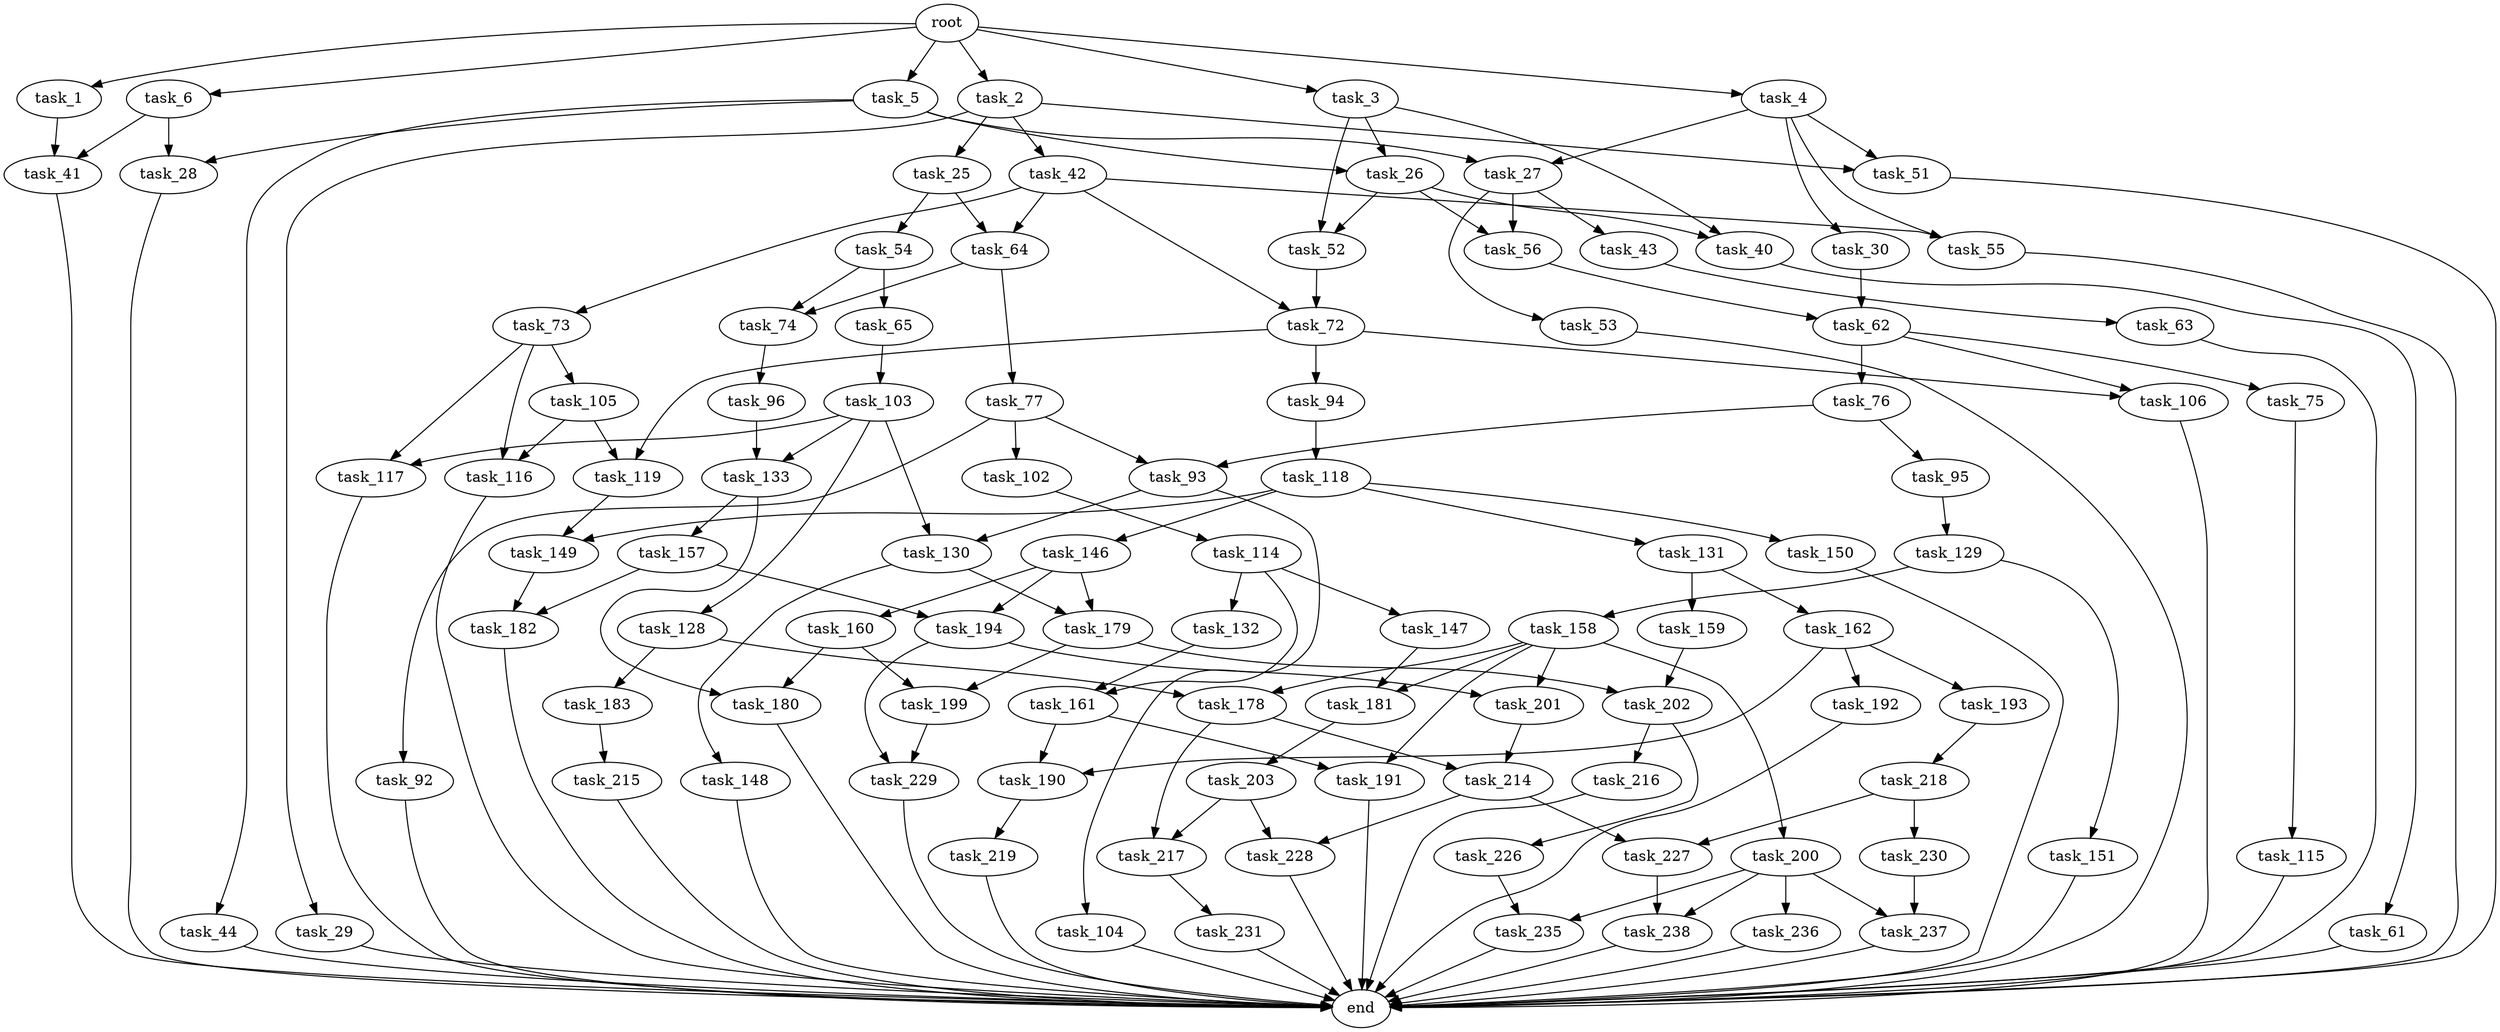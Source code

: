 digraph G {
  root [size="0.000000"];
  task_1 [size="4586369159.000000"];
  task_2 [size="19398543165.000000"];
  task_3 [size="22920740365.000000"];
  task_4 [size="8589934592.000000"];
  task_5 [size="549755813888.000000"];
  task_6 [size="95453781607.000000"];
  task_25 [size="624144278212.000000"];
  task_26 [size="549755813888.000000"];
  task_27 [size="1073741824000.000000"];
  task_28 [size="5839310642.000000"];
  task_29 [size="38218445089.000000"];
  task_30 [size="169952385815.000000"];
  task_40 [size="8144012436.000000"];
  task_41 [size="6974876605.000000"];
  task_42 [size="368293445632.000000"];
  task_43 [size="574746382.000000"];
  task_44 [size="4831793555.000000"];
  task_51 [size="134217728000.000000"];
  task_52 [size="68719476736.000000"];
  task_53 [size="11496143679.000000"];
  task_54 [size="133912044021.000000"];
  task_55 [size="10124490600.000000"];
  task_56 [size="368419264715.000000"];
  task_61 [size="34206732623.000000"];
  task_62 [size="782757789696.000000"];
  task_63 [size="28991029248.000000"];
  task_64 [size="230981294207.000000"];
  task_65 [size="1591087405.000000"];
  task_72 [size="128686078260.000000"];
  task_73 [size="231928233984.000000"];
  task_74 [size="91853153746.000000"];
  task_75 [size="6453981324.000000"];
  task_76 [size="42375506990.000000"];
  task_77 [size="577415720828.000000"];
  task_92 [size="368293445632.000000"];
  task_93 [size="112214562842.000000"];
  task_94 [size="231928233984.000000"];
  task_95 [size="515852785975.000000"];
  task_96 [size="324895006979.000000"];
  task_102 [size="104296207627.000000"];
  task_103 [size="231928233984.000000"];
  task_104 [size="2500987071.000000"];
  task_105 [size="4182877799.000000"];
  task_106 [size="2247817144.000000"];
  task_114 [size="368293445632.000000"];
  task_115 [size="2253423080.000000"];
  task_116 [size="226498333237.000000"];
  task_117 [size="134217728000.000000"];
  task_118 [size="200769696367.000000"];
  task_119 [size="1073741824000.000000"];
  task_128 [size="708629712743.000000"];
  task_129 [size="68719476736.000000"];
  task_130 [size="549755813888.000000"];
  task_131 [size="17233886182.000000"];
  task_132 [size="362877162948.000000"];
  task_133 [size="231928233984.000000"];
  task_146 [size="77606757742.000000"];
  task_147 [size="1073741824000.000000"];
  task_148 [size="5268211390.000000"];
  task_149 [size="68719476736.000000"];
  task_150 [size="37292944784.000000"];
  task_151 [size="15230159348.000000"];
  task_157 [size="368293445632.000000"];
  task_158 [size="532703404.000000"];
  task_159 [size="25162429525.000000"];
  task_160 [size="33941413412.000000"];
  task_161 [size="782757789696.000000"];
  task_162 [size="14598737906.000000"];
  task_178 [size="549755813888.000000"];
  task_179 [size="128776900271.000000"];
  task_180 [size="368293445632.000000"];
  task_181 [size="23988511460.000000"];
  task_182 [size="134217728000.000000"];
  task_183 [size="368293445632.000000"];
  task_190 [size="15342622750.000000"];
  task_191 [size="28991029248.000000"];
  task_192 [size="134217728000.000000"];
  task_193 [size="134217728000.000000"];
  task_194 [size="68719476736.000000"];
  task_199 [size="398591951146.000000"];
  task_200 [size="1073741824000.000000"];
  task_201 [size="368293445632.000000"];
  task_202 [size="28991029248.000000"];
  task_203 [size="549755813888.000000"];
  task_214 [size="782757789696.000000"];
  task_215 [size="9874433756.000000"];
  task_216 [size="7169276187.000000"];
  task_217 [size="134217728000.000000"];
  task_218 [size="272379659384.000000"];
  task_219 [size="782757789696.000000"];
  task_226 [size="31033474470.000000"];
  task_227 [size="28991029248.000000"];
  task_228 [size="4745269420.000000"];
  task_229 [size="200614089184.000000"];
  task_230 [size="549755813888.000000"];
  task_231 [size="1006955524471.000000"];
  task_235 [size="231928233984.000000"];
  task_236 [size="231928233984.000000"];
  task_237 [size="549755813888.000000"];
  task_238 [size="95473356064.000000"];
  end [size="0.000000"];

  root -> task_1 [size="1.000000"];
  root -> task_2 [size="1.000000"];
  root -> task_3 [size="1.000000"];
  root -> task_4 [size="1.000000"];
  root -> task_5 [size="1.000000"];
  root -> task_6 [size="1.000000"];
  task_1 -> task_41 [size="134217728.000000"];
  task_2 -> task_25 [size="679477248.000000"];
  task_2 -> task_29 [size="679477248.000000"];
  task_2 -> task_42 [size="679477248.000000"];
  task_2 -> task_51 [size="679477248.000000"];
  task_3 -> task_26 [size="411041792.000000"];
  task_3 -> task_40 [size="411041792.000000"];
  task_3 -> task_52 [size="411041792.000000"];
  task_4 -> task_27 [size="33554432.000000"];
  task_4 -> task_30 [size="33554432.000000"];
  task_4 -> task_51 [size="33554432.000000"];
  task_4 -> task_55 [size="33554432.000000"];
  task_5 -> task_26 [size="536870912.000000"];
  task_5 -> task_27 [size="536870912.000000"];
  task_5 -> task_28 [size="536870912.000000"];
  task_5 -> task_44 [size="536870912.000000"];
  task_6 -> task_28 [size="301989888.000000"];
  task_6 -> task_41 [size="301989888.000000"];
  task_25 -> task_54 [size="536870912.000000"];
  task_25 -> task_64 [size="536870912.000000"];
  task_26 -> task_40 [size="536870912.000000"];
  task_26 -> task_52 [size="536870912.000000"];
  task_26 -> task_56 [size="536870912.000000"];
  task_27 -> task_43 [size="838860800.000000"];
  task_27 -> task_53 [size="838860800.000000"];
  task_27 -> task_56 [size="838860800.000000"];
  task_28 -> end [size="1.000000"];
  task_29 -> end [size="1.000000"];
  task_30 -> task_62 [size="134217728.000000"];
  task_40 -> task_61 [size="411041792.000000"];
  task_41 -> end [size="1.000000"];
  task_42 -> task_55 [size="411041792.000000"];
  task_42 -> task_64 [size="411041792.000000"];
  task_42 -> task_72 [size="411041792.000000"];
  task_42 -> task_73 [size="411041792.000000"];
  task_43 -> task_63 [size="33554432.000000"];
  task_44 -> end [size="1.000000"];
  task_51 -> end [size="1.000000"];
  task_52 -> task_72 [size="134217728.000000"];
  task_53 -> end [size="1.000000"];
  task_54 -> task_65 [size="134217728.000000"];
  task_54 -> task_74 [size="134217728.000000"];
  task_55 -> end [size="1.000000"];
  task_56 -> task_62 [size="536870912.000000"];
  task_61 -> end [size="1.000000"];
  task_62 -> task_75 [size="679477248.000000"];
  task_62 -> task_76 [size="679477248.000000"];
  task_62 -> task_106 [size="679477248.000000"];
  task_63 -> end [size="1.000000"];
  task_64 -> task_74 [size="209715200.000000"];
  task_64 -> task_77 [size="209715200.000000"];
  task_65 -> task_103 [size="33554432.000000"];
  task_72 -> task_94 [size="209715200.000000"];
  task_72 -> task_106 [size="209715200.000000"];
  task_72 -> task_119 [size="209715200.000000"];
  task_73 -> task_105 [size="301989888.000000"];
  task_73 -> task_116 [size="301989888.000000"];
  task_73 -> task_117 [size="301989888.000000"];
  task_74 -> task_96 [size="75497472.000000"];
  task_75 -> task_115 [size="134217728.000000"];
  task_76 -> task_93 [size="838860800.000000"];
  task_76 -> task_95 [size="838860800.000000"];
  task_77 -> task_92 [size="838860800.000000"];
  task_77 -> task_93 [size="838860800.000000"];
  task_77 -> task_102 [size="838860800.000000"];
  task_92 -> end [size="1.000000"];
  task_93 -> task_104 [size="209715200.000000"];
  task_93 -> task_130 [size="209715200.000000"];
  task_94 -> task_118 [size="301989888.000000"];
  task_95 -> task_129 [size="536870912.000000"];
  task_96 -> task_133 [size="209715200.000000"];
  task_102 -> task_114 [size="209715200.000000"];
  task_103 -> task_117 [size="301989888.000000"];
  task_103 -> task_128 [size="301989888.000000"];
  task_103 -> task_130 [size="301989888.000000"];
  task_103 -> task_133 [size="301989888.000000"];
  task_104 -> end [size="1.000000"];
  task_105 -> task_116 [size="134217728.000000"];
  task_105 -> task_119 [size="134217728.000000"];
  task_106 -> end [size="1.000000"];
  task_114 -> task_132 [size="411041792.000000"];
  task_114 -> task_147 [size="411041792.000000"];
  task_114 -> task_161 [size="411041792.000000"];
  task_115 -> end [size="1.000000"];
  task_116 -> end [size="1.000000"];
  task_117 -> end [size="1.000000"];
  task_118 -> task_131 [size="134217728.000000"];
  task_118 -> task_146 [size="134217728.000000"];
  task_118 -> task_149 [size="134217728.000000"];
  task_118 -> task_150 [size="134217728.000000"];
  task_119 -> task_149 [size="838860800.000000"];
  task_128 -> task_178 [size="838860800.000000"];
  task_128 -> task_183 [size="838860800.000000"];
  task_129 -> task_151 [size="134217728.000000"];
  task_129 -> task_158 [size="134217728.000000"];
  task_130 -> task_148 [size="536870912.000000"];
  task_130 -> task_179 [size="536870912.000000"];
  task_131 -> task_159 [size="33554432.000000"];
  task_131 -> task_162 [size="33554432.000000"];
  task_132 -> task_161 [size="301989888.000000"];
  task_133 -> task_157 [size="301989888.000000"];
  task_133 -> task_180 [size="301989888.000000"];
  task_146 -> task_160 [size="301989888.000000"];
  task_146 -> task_179 [size="301989888.000000"];
  task_146 -> task_194 [size="301989888.000000"];
  task_147 -> task_181 [size="838860800.000000"];
  task_148 -> end [size="1.000000"];
  task_149 -> task_182 [size="134217728.000000"];
  task_150 -> end [size="1.000000"];
  task_151 -> end [size="1.000000"];
  task_157 -> task_182 [size="411041792.000000"];
  task_157 -> task_194 [size="411041792.000000"];
  task_158 -> task_178 [size="33554432.000000"];
  task_158 -> task_181 [size="33554432.000000"];
  task_158 -> task_191 [size="33554432.000000"];
  task_158 -> task_200 [size="33554432.000000"];
  task_158 -> task_201 [size="33554432.000000"];
  task_159 -> task_202 [size="411041792.000000"];
  task_160 -> task_180 [size="679477248.000000"];
  task_160 -> task_199 [size="679477248.000000"];
  task_161 -> task_190 [size="679477248.000000"];
  task_161 -> task_191 [size="679477248.000000"];
  task_162 -> task_190 [size="301989888.000000"];
  task_162 -> task_192 [size="301989888.000000"];
  task_162 -> task_193 [size="301989888.000000"];
  task_178 -> task_214 [size="536870912.000000"];
  task_178 -> task_217 [size="536870912.000000"];
  task_179 -> task_199 [size="301989888.000000"];
  task_179 -> task_202 [size="301989888.000000"];
  task_180 -> end [size="1.000000"];
  task_181 -> task_203 [size="536870912.000000"];
  task_182 -> end [size="1.000000"];
  task_183 -> task_215 [size="411041792.000000"];
  task_190 -> task_219 [size="411041792.000000"];
  task_191 -> end [size="1.000000"];
  task_192 -> end [size="1.000000"];
  task_193 -> task_218 [size="209715200.000000"];
  task_194 -> task_201 [size="134217728.000000"];
  task_194 -> task_229 [size="134217728.000000"];
  task_199 -> task_229 [size="838860800.000000"];
  task_200 -> task_235 [size="838860800.000000"];
  task_200 -> task_236 [size="838860800.000000"];
  task_200 -> task_237 [size="838860800.000000"];
  task_200 -> task_238 [size="838860800.000000"];
  task_201 -> task_214 [size="411041792.000000"];
  task_202 -> task_216 [size="75497472.000000"];
  task_202 -> task_226 [size="75497472.000000"];
  task_203 -> task_217 [size="536870912.000000"];
  task_203 -> task_228 [size="536870912.000000"];
  task_214 -> task_227 [size="679477248.000000"];
  task_214 -> task_228 [size="679477248.000000"];
  task_215 -> end [size="1.000000"];
  task_216 -> end [size="1.000000"];
  task_217 -> task_231 [size="209715200.000000"];
  task_218 -> task_227 [size="209715200.000000"];
  task_218 -> task_230 [size="209715200.000000"];
  task_219 -> end [size="1.000000"];
  task_226 -> task_235 [size="33554432.000000"];
  task_227 -> task_238 [size="75497472.000000"];
  task_228 -> end [size="1.000000"];
  task_229 -> end [size="1.000000"];
  task_230 -> task_237 [size="536870912.000000"];
  task_231 -> end [size="1.000000"];
  task_235 -> end [size="1.000000"];
  task_236 -> end [size="1.000000"];
  task_237 -> end [size="1.000000"];
  task_238 -> end [size="1.000000"];
}
